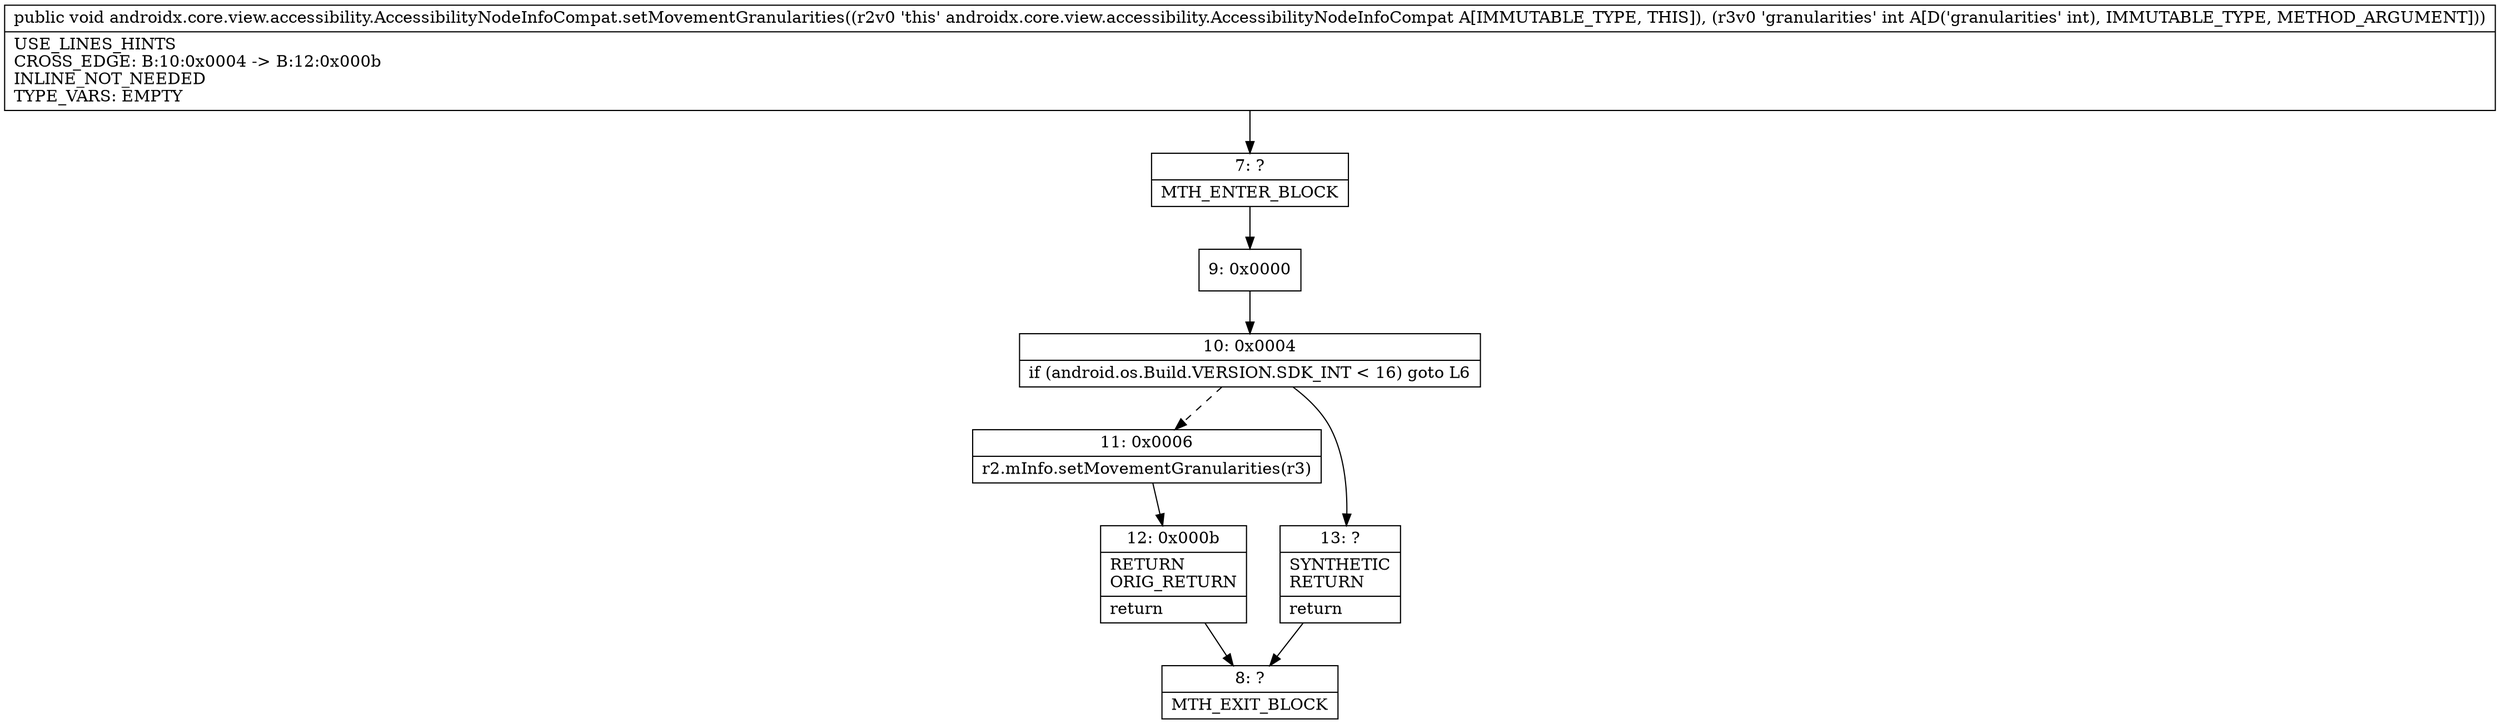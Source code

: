 digraph "CFG forandroidx.core.view.accessibility.AccessibilityNodeInfoCompat.setMovementGranularities(I)V" {
Node_7 [shape=record,label="{7\:\ ?|MTH_ENTER_BLOCK\l}"];
Node_9 [shape=record,label="{9\:\ 0x0000}"];
Node_10 [shape=record,label="{10\:\ 0x0004|if (android.os.Build.VERSION.SDK_INT \< 16) goto L6\l}"];
Node_11 [shape=record,label="{11\:\ 0x0006|r2.mInfo.setMovementGranularities(r3)\l}"];
Node_12 [shape=record,label="{12\:\ 0x000b|RETURN\lORIG_RETURN\l|return\l}"];
Node_8 [shape=record,label="{8\:\ ?|MTH_EXIT_BLOCK\l}"];
Node_13 [shape=record,label="{13\:\ ?|SYNTHETIC\lRETURN\l|return\l}"];
MethodNode[shape=record,label="{public void androidx.core.view.accessibility.AccessibilityNodeInfoCompat.setMovementGranularities((r2v0 'this' androidx.core.view.accessibility.AccessibilityNodeInfoCompat A[IMMUTABLE_TYPE, THIS]), (r3v0 'granularities' int A[D('granularities' int), IMMUTABLE_TYPE, METHOD_ARGUMENT]))  | USE_LINES_HINTS\lCROSS_EDGE: B:10:0x0004 \-\> B:12:0x000b\lINLINE_NOT_NEEDED\lTYPE_VARS: EMPTY\l}"];
MethodNode -> Node_7;Node_7 -> Node_9;
Node_9 -> Node_10;
Node_10 -> Node_11[style=dashed];
Node_10 -> Node_13;
Node_11 -> Node_12;
Node_12 -> Node_8;
Node_13 -> Node_8;
}


